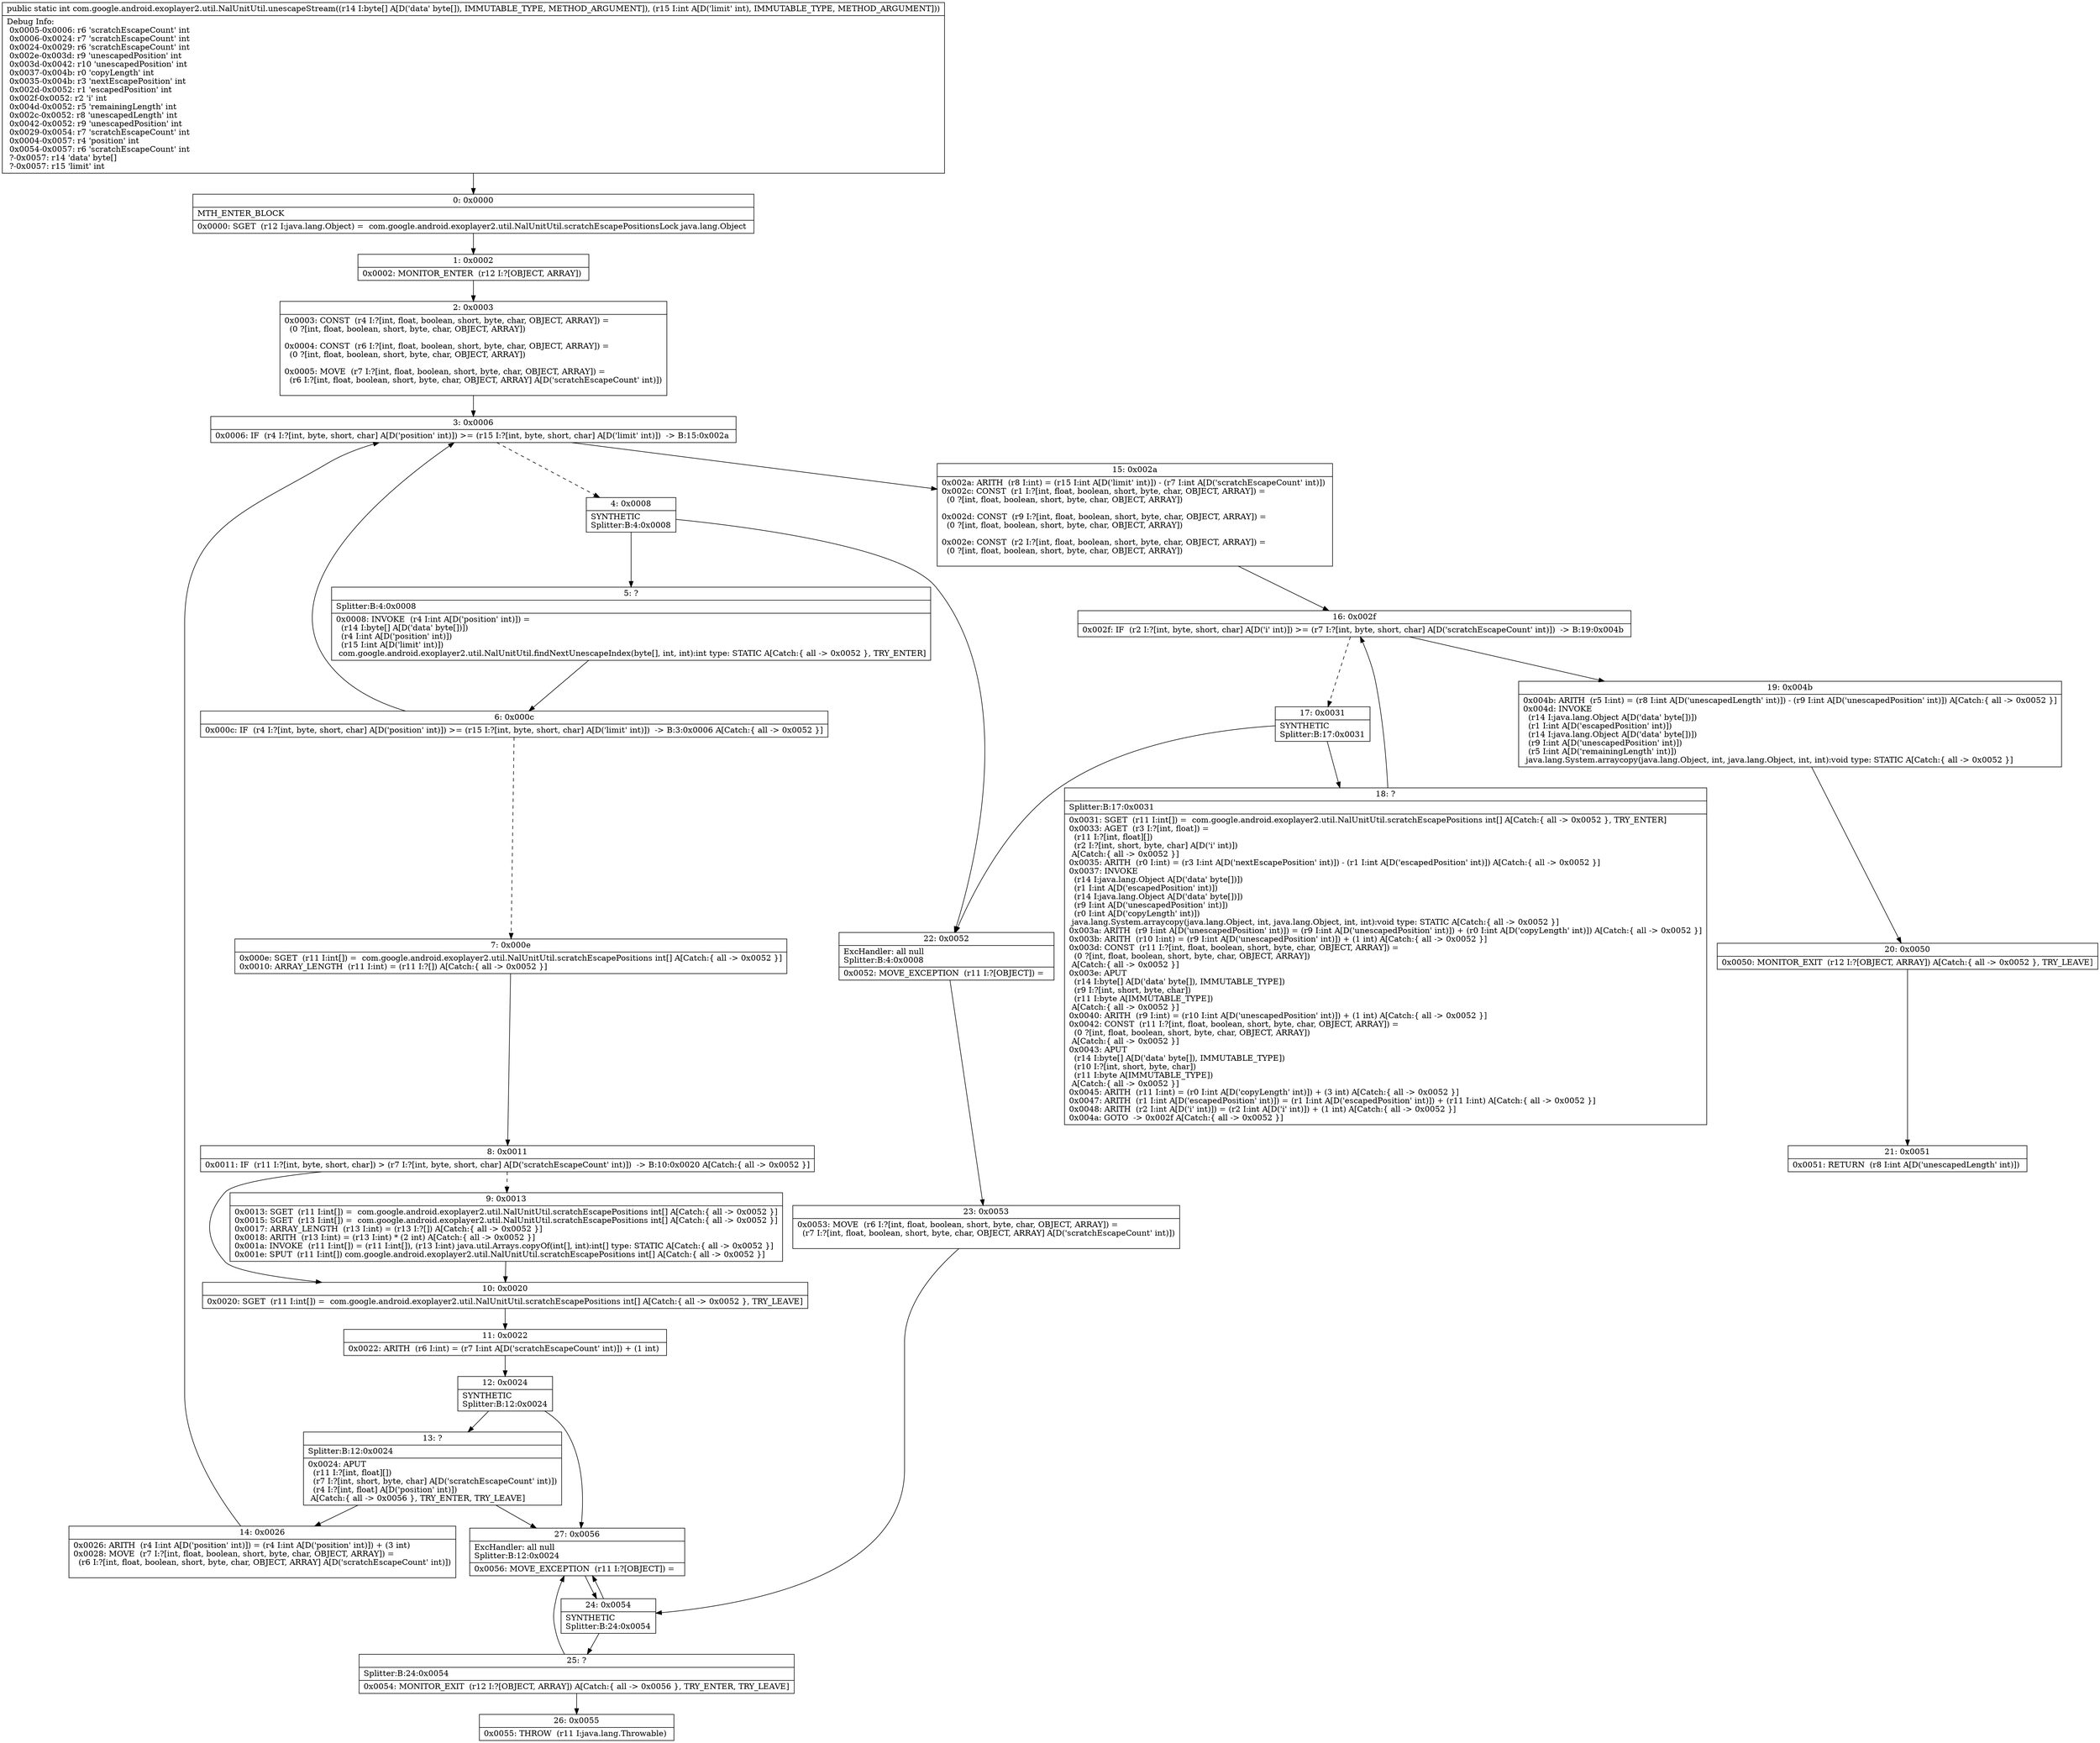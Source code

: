 digraph "CFG forcom.google.android.exoplayer2.util.NalUnitUtil.unescapeStream([BI)I" {
Node_0 [shape=record,label="{0\:\ 0x0000|MTH_ENTER_BLOCK\l|0x0000: SGET  (r12 I:java.lang.Object) =  com.google.android.exoplayer2.util.NalUnitUtil.scratchEscapePositionsLock java.lang.Object \l}"];
Node_1 [shape=record,label="{1\:\ 0x0002|0x0002: MONITOR_ENTER  (r12 I:?[OBJECT, ARRAY]) \l}"];
Node_2 [shape=record,label="{2\:\ 0x0003|0x0003: CONST  (r4 I:?[int, float, boolean, short, byte, char, OBJECT, ARRAY]) = \l  (0 ?[int, float, boolean, short, byte, char, OBJECT, ARRAY])\l \l0x0004: CONST  (r6 I:?[int, float, boolean, short, byte, char, OBJECT, ARRAY]) = \l  (0 ?[int, float, boolean, short, byte, char, OBJECT, ARRAY])\l \l0x0005: MOVE  (r7 I:?[int, float, boolean, short, byte, char, OBJECT, ARRAY]) = \l  (r6 I:?[int, float, boolean, short, byte, char, OBJECT, ARRAY] A[D('scratchEscapeCount' int)])\l \l}"];
Node_3 [shape=record,label="{3\:\ 0x0006|0x0006: IF  (r4 I:?[int, byte, short, char] A[D('position' int)]) \>= (r15 I:?[int, byte, short, char] A[D('limit' int)])  \-\> B:15:0x002a \l}"];
Node_4 [shape=record,label="{4\:\ 0x0008|SYNTHETIC\lSplitter:B:4:0x0008\l}"];
Node_5 [shape=record,label="{5\:\ ?|Splitter:B:4:0x0008\l|0x0008: INVOKE  (r4 I:int A[D('position' int)]) = \l  (r14 I:byte[] A[D('data' byte[])])\l  (r4 I:int A[D('position' int)])\l  (r15 I:int A[D('limit' int)])\l com.google.android.exoplayer2.util.NalUnitUtil.findNextUnescapeIndex(byte[], int, int):int type: STATIC A[Catch:\{ all \-\> 0x0052 \}, TRY_ENTER]\l}"];
Node_6 [shape=record,label="{6\:\ 0x000c|0x000c: IF  (r4 I:?[int, byte, short, char] A[D('position' int)]) \>= (r15 I:?[int, byte, short, char] A[D('limit' int)])  \-\> B:3:0x0006 A[Catch:\{ all \-\> 0x0052 \}]\l}"];
Node_7 [shape=record,label="{7\:\ 0x000e|0x000e: SGET  (r11 I:int[]) =  com.google.android.exoplayer2.util.NalUnitUtil.scratchEscapePositions int[] A[Catch:\{ all \-\> 0x0052 \}]\l0x0010: ARRAY_LENGTH  (r11 I:int) = (r11 I:?[]) A[Catch:\{ all \-\> 0x0052 \}]\l}"];
Node_8 [shape=record,label="{8\:\ 0x0011|0x0011: IF  (r11 I:?[int, byte, short, char]) \> (r7 I:?[int, byte, short, char] A[D('scratchEscapeCount' int)])  \-\> B:10:0x0020 A[Catch:\{ all \-\> 0x0052 \}]\l}"];
Node_9 [shape=record,label="{9\:\ 0x0013|0x0013: SGET  (r11 I:int[]) =  com.google.android.exoplayer2.util.NalUnitUtil.scratchEscapePositions int[] A[Catch:\{ all \-\> 0x0052 \}]\l0x0015: SGET  (r13 I:int[]) =  com.google.android.exoplayer2.util.NalUnitUtil.scratchEscapePositions int[] A[Catch:\{ all \-\> 0x0052 \}]\l0x0017: ARRAY_LENGTH  (r13 I:int) = (r13 I:?[]) A[Catch:\{ all \-\> 0x0052 \}]\l0x0018: ARITH  (r13 I:int) = (r13 I:int) * (2 int) A[Catch:\{ all \-\> 0x0052 \}]\l0x001a: INVOKE  (r11 I:int[]) = (r11 I:int[]), (r13 I:int) java.util.Arrays.copyOf(int[], int):int[] type: STATIC A[Catch:\{ all \-\> 0x0052 \}]\l0x001e: SPUT  (r11 I:int[]) com.google.android.exoplayer2.util.NalUnitUtil.scratchEscapePositions int[] A[Catch:\{ all \-\> 0x0052 \}]\l}"];
Node_10 [shape=record,label="{10\:\ 0x0020|0x0020: SGET  (r11 I:int[]) =  com.google.android.exoplayer2.util.NalUnitUtil.scratchEscapePositions int[] A[Catch:\{ all \-\> 0x0052 \}, TRY_LEAVE]\l}"];
Node_11 [shape=record,label="{11\:\ 0x0022|0x0022: ARITH  (r6 I:int) = (r7 I:int A[D('scratchEscapeCount' int)]) + (1 int) \l}"];
Node_12 [shape=record,label="{12\:\ 0x0024|SYNTHETIC\lSplitter:B:12:0x0024\l}"];
Node_13 [shape=record,label="{13\:\ ?|Splitter:B:12:0x0024\l|0x0024: APUT  \l  (r11 I:?[int, float][])\l  (r7 I:?[int, short, byte, char] A[D('scratchEscapeCount' int)])\l  (r4 I:?[int, float] A[D('position' int)])\l A[Catch:\{ all \-\> 0x0056 \}, TRY_ENTER, TRY_LEAVE]\l}"];
Node_14 [shape=record,label="{14\:\ 0x0026|0x0026: ARITH  (r4 I:int A[D('position' int)]) = (r4 I:int A[D('position' int)]) + (3 int) \l0x0028: MOVE  (r7 I:?[int, float, boolean, short, byte, char, OBJECT, ARRAY]) = \l  (r6 I:?[int, float, boolean, short, byte, char, OBJECT, ARRAY] A[D('scratchEscapeCount' int)])\l \l}"];
Node_15 [shape=record,label="{15\:\ 0x002a|0x002a: ARITH  (r8 I:int) = (r15 I:int A[D('limit' int)]) \- (r7 I:int A[D('scratchEscapeCount' int)]) \l0x002c: CONST  (r1 I:?[int, float, boolean, short, byte, char, OBJECT, ARRAY]) = \l  (0 ?[int, float, boolean, short, byte, char, OBJECT, ARRAY])\l \l0x002d: CONST  (r9 I:?[int, float, boolean, short, byte, char, OBJECT, ARRAY]) = \l  (0 ?[int, float, boolean, short, byte, char, OBJECT, ARRAY])\l \l0x002e: CONST  (r2 I:?[int, float, boolean, short, byte, char, OBJECT, ARRAY]) = \l  (0 ?[int, float, boolean, short, byte, char, OBJECT, ARRAY])\l \l}"];
Node_16 [shape=record,label="{16\:\ 0x002f|0x002f: IF  (r2 I:?[int, byte, short, char] A[D('i' int)]) \>= (r7 I:?[int, byte, short, char] A[D('scratchEscapeCount' int)])  \-\> B:19:0x004b \l}"];
Node_17 [shape=record,label="{17\:\ 0x0031|SYNTHETIC\lSplitter:B:17:0x0031\l}"];
Node_18 [shape=record,label="{18\:\ ?|Splitter:B:17:0x0031\l|0x0031: SGET  (r11 I:int[]) =  com.google.android.exoplayer2.util.NalUnitUtil.scratchEscapePositions int[] A[Catch:\{ all \-\> 0x0052 \}, TRY_ENTER]\l0x0033: AGET  (r3 I:?[int, float]) = \l  (r11 I:?[int, float][])\l  (r2 I:?[int, short, byte, char] A[D('i' int)])\l A[Catch:\{ all \-\> 0x0052 \}]\l0x0035: ARITH  (r0 I:int) = (r3 I:int A[D('nextEscapePosition' int)]) \- (r1 I:int A[D('escapedPosition' int)]) A[Catch:\{ all \-\> 0x0052 \}]\l0x0037: INVOKE  \l  (r14 I:java.lang.Object A[D('data' byte[])])\l  (r1 I:int A[D('escapedPosition' int)])\l  (r14 I:java.lang.Object A[D('data' byte[])])\l  (r9 I:int A[D('unescapedPosition' int)])\l  (r0 I:int A[D('copyLength' int)])\l java.lang.System.arraycopy(java.lang.Object, int, java.lang.Object, int, int):void type: STATIC A[Catch:\{ all \-\> 0x0052 \}]\l0x003a: ARITH  (r9 I:int A[D('unescapedPosition' int)]) = (r9 I:int A[D('unescapedPosition' int)]) + (r0 I:int A[D('copyLength' int)]) A[Catch:\{ all \-\> 0x0052 \}]\l0x003b: ARITH  (r10 I:int) = (r9 I:int A[D('unescapedPosition' int)]) + (1 int) A[Catch:\{ all \-\> 0x0052 \}]\l0x003d: CONST  (r11 I:?[int, float, boolean, short, byte, char, OBJECT, ARRAY]) = \l  (0 ?[int, float, boolean, short, byte, char, OBJECT, ARRAY])\l A[Catch:\{ all \-\> 0x0052 \}]\l0x003e: APUT  \l  (r14 I:byte[] A[D('data' byte[]), IMMUTABLE_TYPE])\l  (r9 I:?[int, short, byte, char])\l  (r11 I:byte A[IMMUTABLE_TYPE])\l A[Catch:\{ all \-\> 0x0052 \}]\l0x0040: ARITH  (r9 I:int) = (r10 I:int A[D('unescapedPosition' int)]) + (1 int) A[Catch:\{ all \-\> 0x0052 \}]\l0x0042: CONST  (r11 I:?[int, float, boolean, short, byte, char, OBJECT, ARRAY]) = \l  (0 ?[int, float, boolean, short, byte, char, OBJECT, ARRAY])\l A[Catch:\{ all \-\> 0x0052 \}]\l0x0043: APUT  \l  (r14 I:byte[] A[D('data' byte[]), IMMUTABLE_TYPE])\l  (r10 I:?[int, short, byte, char])\l  (r11 I:byte A[IMMUTABLE_TYPE])\l A[Catch:\{ all \-\> 0x0052 \}]\l0x0045: ARITH  (r11 I:int) = (r0 I:int A[D('copyLength' int)]) + (3 int) A[Catch:\{ all \-\> 0x0052 \}]\l0x0047: ARITH  (r1 I:int A[D('escapedPosition' int)]) = (r1 I:int A[D('escapedPosition' int)]) + (r11 I:int) A[Catch:\{ all \-\> 0x0052 \}]\l0x0048: ARITH  (r2 I:int A[D('i' int)]) = (r2 I:int A[D('i' int)]) + (1 int) A[Catch:\{ all \-\> 0x0052 \}]\l0x004a: GOTO  \-\> 0x002f A[Catch:\{ all \-\> 0x0052 \}]\l}"];
Node_19 [shape=record,label="{19\:\ 0x004b|0x004b: ARITH  (r5 I:int) = (r8 I:int A[D('unescapedLength' int)]) \- (r9 I:int A[D('unescapedPosition' int)]) A[Catch:\{ all \-\> 0x0052 \}]\l0x004d: INVOKE  \l  (r14 I:java.lang.Object A[D('data' byte[])])\l  (r1 I:int A[D('escapedPosition' int)])\l  (r14 I:java.lang.Object A[D('data' byte[])])\l  (r9 I:int A[D('unescapedPosition' int)])\l  (r5 I:int A[D('remainingLength' int)])\l java.lang.System.arraycopy(java.lang.Object, int, java.lang.Object, int, int):void type: STATIC A[Catch:\{ all \-\> 0x0052 \}]\l}"];
Node_20 [shape=record,label="{20\:\ 0x0050|0x0050: MONITOR_EXIT  (r12 I:?[OBJECT, ARRAY]) A[Catch:\{ all \-\> 0x0052 \}, TRY_LEAVE]\l}"];
Node_21 [shape=record,label="{21\:\ 0x0051|0x0051: RETURN  (r8 I:int A[D('unescapedLength' int)]) \l}"];
Node_22 [shape=record,label="{22\:\ 0x0052|ExcHandler: all null\lSplitter:B:4:0x0008\l|0x0052: MOVE_EXCEPTION  (r11 I:?[OBJECT]) =  \l}"];
Node_23 [shape=record,label="{23\:\ 0x0053|0x0053: MOVE  (r6 I:?[int, float, boolean, short, byte, char, OBJECT, ARRAY]) = \l  (r7 I:?[int, float, boolean, short, byte, char, OBJECT, ARRAY] A[D('scratchEscapeCount' int)])\l \l}"];
Node_24 [shape=record,label="{24\:\ 0x0054|SYNTHETIC\lSplitter:B:24:0x0054\l}"];
Node_25 [shape=record,label="{25\:\ ?|Splitter:B:24:0x0054\l|0x0054: MONITOR_EXIT  (r12 I:?[OBJECT, ARRAY]) A[Catch:\{ all \-\> 0x0056 \}, TRY_ENTER, TRY_LEAVE]\l}"];
Node_26 [shape=record,label="{26\:\ 0x0055|0x0055: THROW  (r11 I:java.lang.Throwable) \l}"];
Node_27 [shape=record,label="{27\:\ 0x0056|ExcHandler: all null\lSplitter:B:12:0x0024\l|0x0056: MOVE_EXCEPTION  (r11 I:?[OBJECT]) =  \l}"];
MethodNode[shape=record,label="{public static int com.google.android.exoplayer2.util.NalUnitUtil.unescapeStream((r14 I:byte[] A[D('data' byte[]), IMMUTABLE_TYPE, METHOD_ARGUMENT]), (r15 I:int A[D('limit' int), IMMUTABLE_TYPE, METHOD_ARGUMENT]))  | Debug Info:\l  0x0005\-0x0006: r6 'scratchEscapeCount' int\l  0x0006\-0x0024: r7 'scratchEscapeCount' int\l  0x0024\-0x0029: r6 'scratchEscapeCount' int\l  0x002e\-0x003d: r9 'unescapedPosition' int\l  0x003d\-0x0042: r10 'unescapedPosition' int\l  0x0037\-0x004b: r0 'copyLength' int\l  0x0035\-0x004b: r3 'nextEscapePosition' int\l  0x002d\-0x0052: r1 'escapedPosition' int\l  0x002f\-0x0052: r2 'i' int\l  0x004d\-0x0052: r5 'remainingLength' int\l  0x002c\-0x0052: r8 'unescapedLength' int\l  0x0042\-0x0052: r9 'unescapedPosition' int\l  0x0029\-0x0054: r7 'scratchEscapeCount' int\l  0x0004\-0x0057: r4 'position' int\l  0x0054\-0x0057: r6 'scratchEscapeCount' int\l  ?\-0x0057: r14 'data' byte[]\l  ?\-0x0057: r15 'limit' int\l}"];
MethodNode -> Node_0;
Node_0 -> Node_1;
Node_1 -> Node_2;
Node_2 -> Node_3;
Node_3 -> Node_4[style=dashed];
Node_3 -> Node_15;
Node_4 -> Node_5;
Node_4 -> Node_22;
Node_5 -> Node_6;
Node_6 -> Node_3;
Node_6 -> Node_7[style=dashed];
Node_7 -> Node_8;
Node_8 -> Node_9[style=dashed];
Node_8 -> Node_10;
Node_9 -> Node_10;
Node_10 -> Node_11;
Node_11 -> Node_12;
Node_12 -> Node_13;
Node_12 -> Node_27;
Node_13 -> Node_14;
Node_13 -> Node_27;
Node_14 -> Node_3;
Node_15 -> Node_16;
Node_16 -> Node_17[style=dashed];
Node_16 -> Node_19;
Node_17 -> Node_18;
Node_17 -> Node_22;
Node_18 -> Node_16;
Node_19 -> Node_20;
Node_20 -> Node_21;
Node_22 -> Node_23;
Node_23 -> Node_24;
Node_24 -> Node_25;
Node_24 -> Node_27;
Node_25 -> Node_26;
Node_25 -> Node_27;
Node_27 -> Node_24;
}

